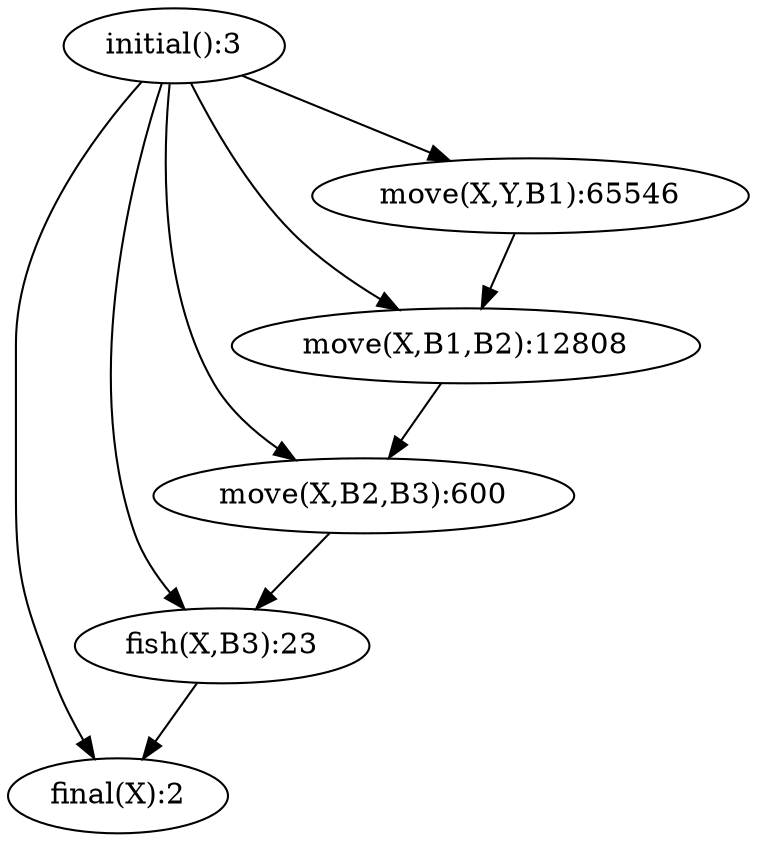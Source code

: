 digraph G { 
  "initial():3" -> "final(X):2";
  "initial():3" -> "fish(X,B3):23";
  "initial():3" -> "move(X,B2,B3):600";
  "initial():3" -> "move(X,B1,B2):12808";
  "initial():3" -> "move(X,Y,B1):65546";
  "fish(X,B3):23" -> "final(X):2";
  "move(X,B2,B3):600" -> "fish(X,B3):23";
  "move(X,B1,B2):12808" -> "move(X,B2,B3):600";
  "move(X,Y,B1):65546" -> "move(X,B1,B2):12808";
}